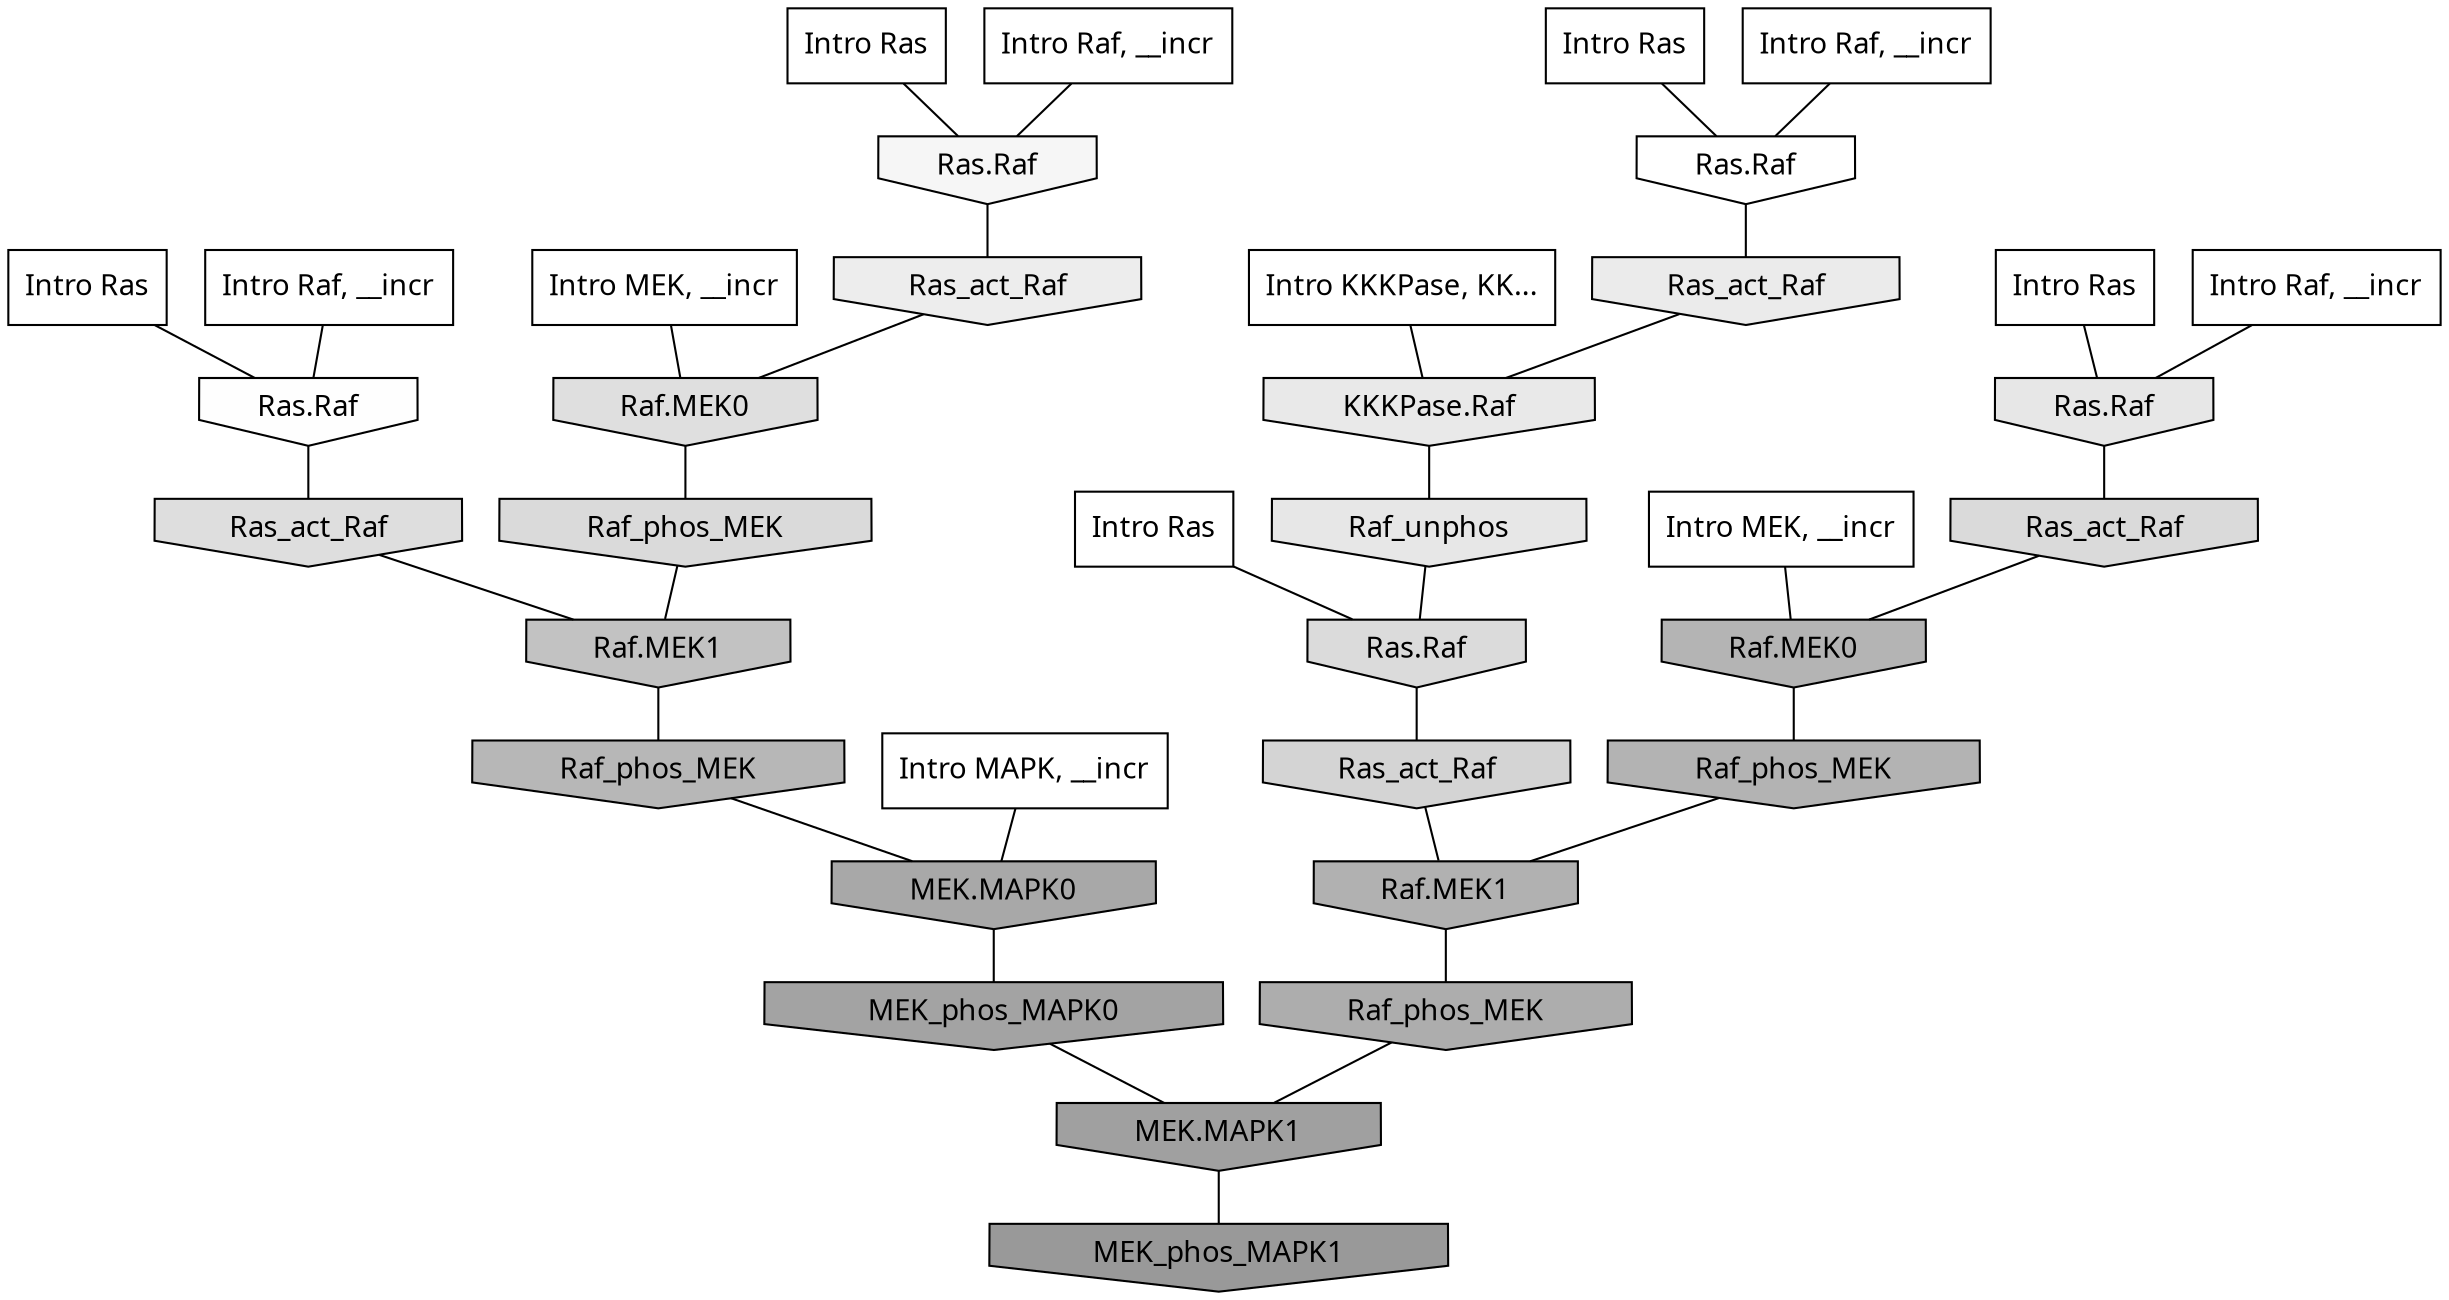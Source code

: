 digraph G{
  rankdir="TB";
  ranksep=0.30;
  node [fontname="CMU Serif"];
  edge [fontname="CMU Serif"];
  
  13 [label="Intro Ras", shape=rectangle, style=filled, fillcolor="0.000 0.000 1.000"]
  
  43 [label="Intro Ras", shape=rectangle, style=filled, fillcolor="0.000 0.000 1.000"]
  
  64 [label="Intro Ras", shape=rectangle, style=filled, fillcolor="0.000 0.000 1.000"]
  
  75 [label="Intro Ras", shape=rectangle, style=filled, fillcolor="0.000 0.000 1.000"]
  
  76 [label="Intro Ras", shape=rectangle, style=filled, fillcolor="0.000 0.000 1.000"]
  
  158 [label="Intro Raf, __incr", shape=rectangle, style=filled, fillcolor="0.000 0.000 1.000"]
  
  301 [label="Intro Raf, __incr", shape=rectangle, style=filled, fillcolor="0.000 0.000 1.000"]
  
  838 [label="Intro Raf, __incr", shape=rectangle, style=filled, fillcolor="0.000 0.000 1.000"]
  
  917 [label="Intro Raf, __incr", shape=rectangle, style=filled, fillcolor="0.000 0.000 1.000"]
  
  1371 [label="Intro MEK, __incr", shape=rectangle, style=filled, fillcolor="0.000 0.000 1.000"]
  
  1949 [label="Intro MEK, __incr", shape=rectangle, style=filled, fillcolor="0.000 0.000 1.000"]
  
  2619 [label="Intro MAPK, __incr", shape=rectangle, style=filled, fillcolor="0.000 0.000 1.000"]
  
  3190 [label="Intro KKKPase, KK...", shape=rectangle, style=filled, fillcolor="0.000 0.000 1.000"]
  
  3204 [label="Ras.Raf", shape=invhouse, style=filled, fillcolor="0.000 0.000 1.000"]
  
  3341 [label="Ras.Raf", shape=invhouse, style=filled, fillcolor="0.000 0.000 0.996"]
  
  3571 [label="Ras.Raf", shape=invhouse, style=filled, fillcolor="0.000 0.000 0.961"]
  
  4028 [label="Ras_act_Raf", shape=invhouse, style=filled, fillcolor="0.000 0.000 0.926"]
  
  4109 [label="Ras_act_Raf", shape=invhouse, style=filled, fillcolor="0.000 0.000 0.920"]
  
  4245 [label="KKKPase.Raf", shape=invhouse, style=filled, fillcolor="0.000 0.000 0.911"]
  
  4309 [label="Raf_unphos", shape=invhouse, style=filled, fillcolor="0.000 0.000 0.904"]
  
  4337 [label="Ras.Raf", shape=invhouse, style=filled, fillcolor="0.000 0.000 0.903"]
  
  4804 [label="Raf.MEK0", shape=invhouse, style=filled, fillcolor="0.000 0.000 0.875"]
  
  4891 [label="Ras_act_Raf", shape=invhouse, style=filled, fillcolor="0.000 0.000 0.870"]
  
  5064 [label="Ras.Raf", shape=invhouse, style=filled, fillcolor="0.000 0.000 0.858"]
  
  5135 [label="Ras_act_Raf", shape=invhouse, style=filled, fillcolor="0.000 0.000 0.854"]
  
  5150 [label="Raf_phos_MEK", shape=invhouse, style=filled, fillcolor="0.000 0.000 0.853"]
  
  5557 [label="Ras_act_Raf", shape=invhouse, style=filled, fillcolor="0.000 0.000 0.830"]
  
  7277 [label="Raf.MEK1", shape=invhouse, style=filled, fillcolor="0.000 0.000 0.759"]
  
  8677 [label="Raf_phos_MEK", shape=invhouse, style=filled, fillcolor="0.000 0.000 0.717"]
  
  9031 [label="Raf.MEK0", shape=invhouse, style=filled, fillcolor="0.000 0.000 0.706"]
  
  9240 [label="Raf_phos_MEK", shape=invhouse, style=filled, fillcolor="0.000 0.000 0.701"]
  
  9677 [label="Raf.MEK1", shape=invhouse, style=filled, fillcolor="0.000 0.000 0.692"]
  
  10348 [label="Raf_phos_MEK", shape=invhouse, style=filled, fillcolor="0.000 0.000 0.678"]
  
  11240 [label="MEK.MAPK0", shape=invhouse, style=filled, fillcolor="0.000 0.000 0.660"]
  
  12564 [label="MEK_phos_MAPK0", shape=invhouse, style=filled, fillcolor="0.000 0.000 0.637"]
  
  13214 [label="MEK.MAPK1", shape=invhouse, style=filled, fillcolor="0.000 0.000 0.627"]
  
  15182 [label="MEK_phos_MAPK1", shape=invhouse, style=filled, fillcolor="0.000 0.000 0.600"]
  
  
  13214 -> 15182 [dir=none, color="0.000 0.000 0.000"] 
  12564 -> 13214 [dir=none, color="0.000 0.000 0.000"] 
  11240 -> 12564 [dir=none, color="0.000 0.000 0.000"] 
  10348 -> 13214 [dir=none, color="0.000 0.000 0.000"] 
  9677 -> 10348 [dir=none, color="0.000 0.000 0.000"] 
  9240 -> 9677 [dir=none, color="0.000 0.000 0.000"] 
  9031 -> 9240 [dir=none, color="0.000 0.000 0.000"] 
  8677 -> 11240 [dir=none, color="0.000 0.000 0.000"] 
  7277 -> 8677 [dir=none, color="0.000 0.000 0.000"] 
  5557 -> 9677 [dir=none, color="0.000 0.000 0.000"] 
  5150 -> 7277 [dir=none, color="0.000 0.000 0.000"] 
  5135 -> 9031 [dir=none, color="0.000 0.000 0.000"] 
  5064 -> 5557 [dir=none, color="0.000 0.000 0.000"] 
  4891 -> 7277 [dir=none, color="0.000 0.000 0.000"] 
  4804 -> 5150 [dir=none, color="0.000 0.000 0.000"] 
  4337 -> 5135 [dir=none, color="0.000 0.000 0.000"] 
  4309 -> 5064 [dir=none, color="0.000 0.000 0.000"] 
  4245 -> 4309 [dir=none, color="0.000 0.000 0.000"] 
  4109 -> 4245 [dir=none, color="0.000 0.000 0.000"] 
  4028 -> 4804 [dir=none, color="0.000 0.000 0.000"] 
  3571 -> 4028 [dir=none, color="0.000 0.000 0.000"] 
  3341 -> 4891 [dir=none, color="0.000 0.000 0.000"] 
  3204 -> 4109 [dir=none, color="0.000 0.000 0.000"] 
  3190 -> 4245 [dir=none, color="0.000 0.000 0.000"] 
  2619 -> 11240 [dir=none, color="0.000 0.000 0.000"] 
  1949 -> 9031 [dir=none, color="0.000 0.000 0.000"] 
  1371 -> 4804 [dir=none, color="0.000 0.000 0.000"] 
  917 -> 4337 [dir=none, color="0.000 0.000 0.000"] 
  838 -> 3571 [dir=none, color="0.000 0.000 0.000"] 
  301 -> 3341 [dir=none, color="0.000 0.000 0.000"] 
  158 -> 3204 [dir=none, color="0.000 0.000 0.000"] 
  76 -> 4337 [dir=none, color="0.000 0.000 0.000"] 
  75 -> 3204 [dir=none, color="0.000 0.000 0.000"] 
  64 -> 3571 [dir=none, color="0.000 0.000 0.000"] 
  43 -> 3341 [dir=none, color="0.000 0.000 0.000"] 
  13 -> 5064 [dir=none, color="0.000 0.000 0.000"] 
  
  }
